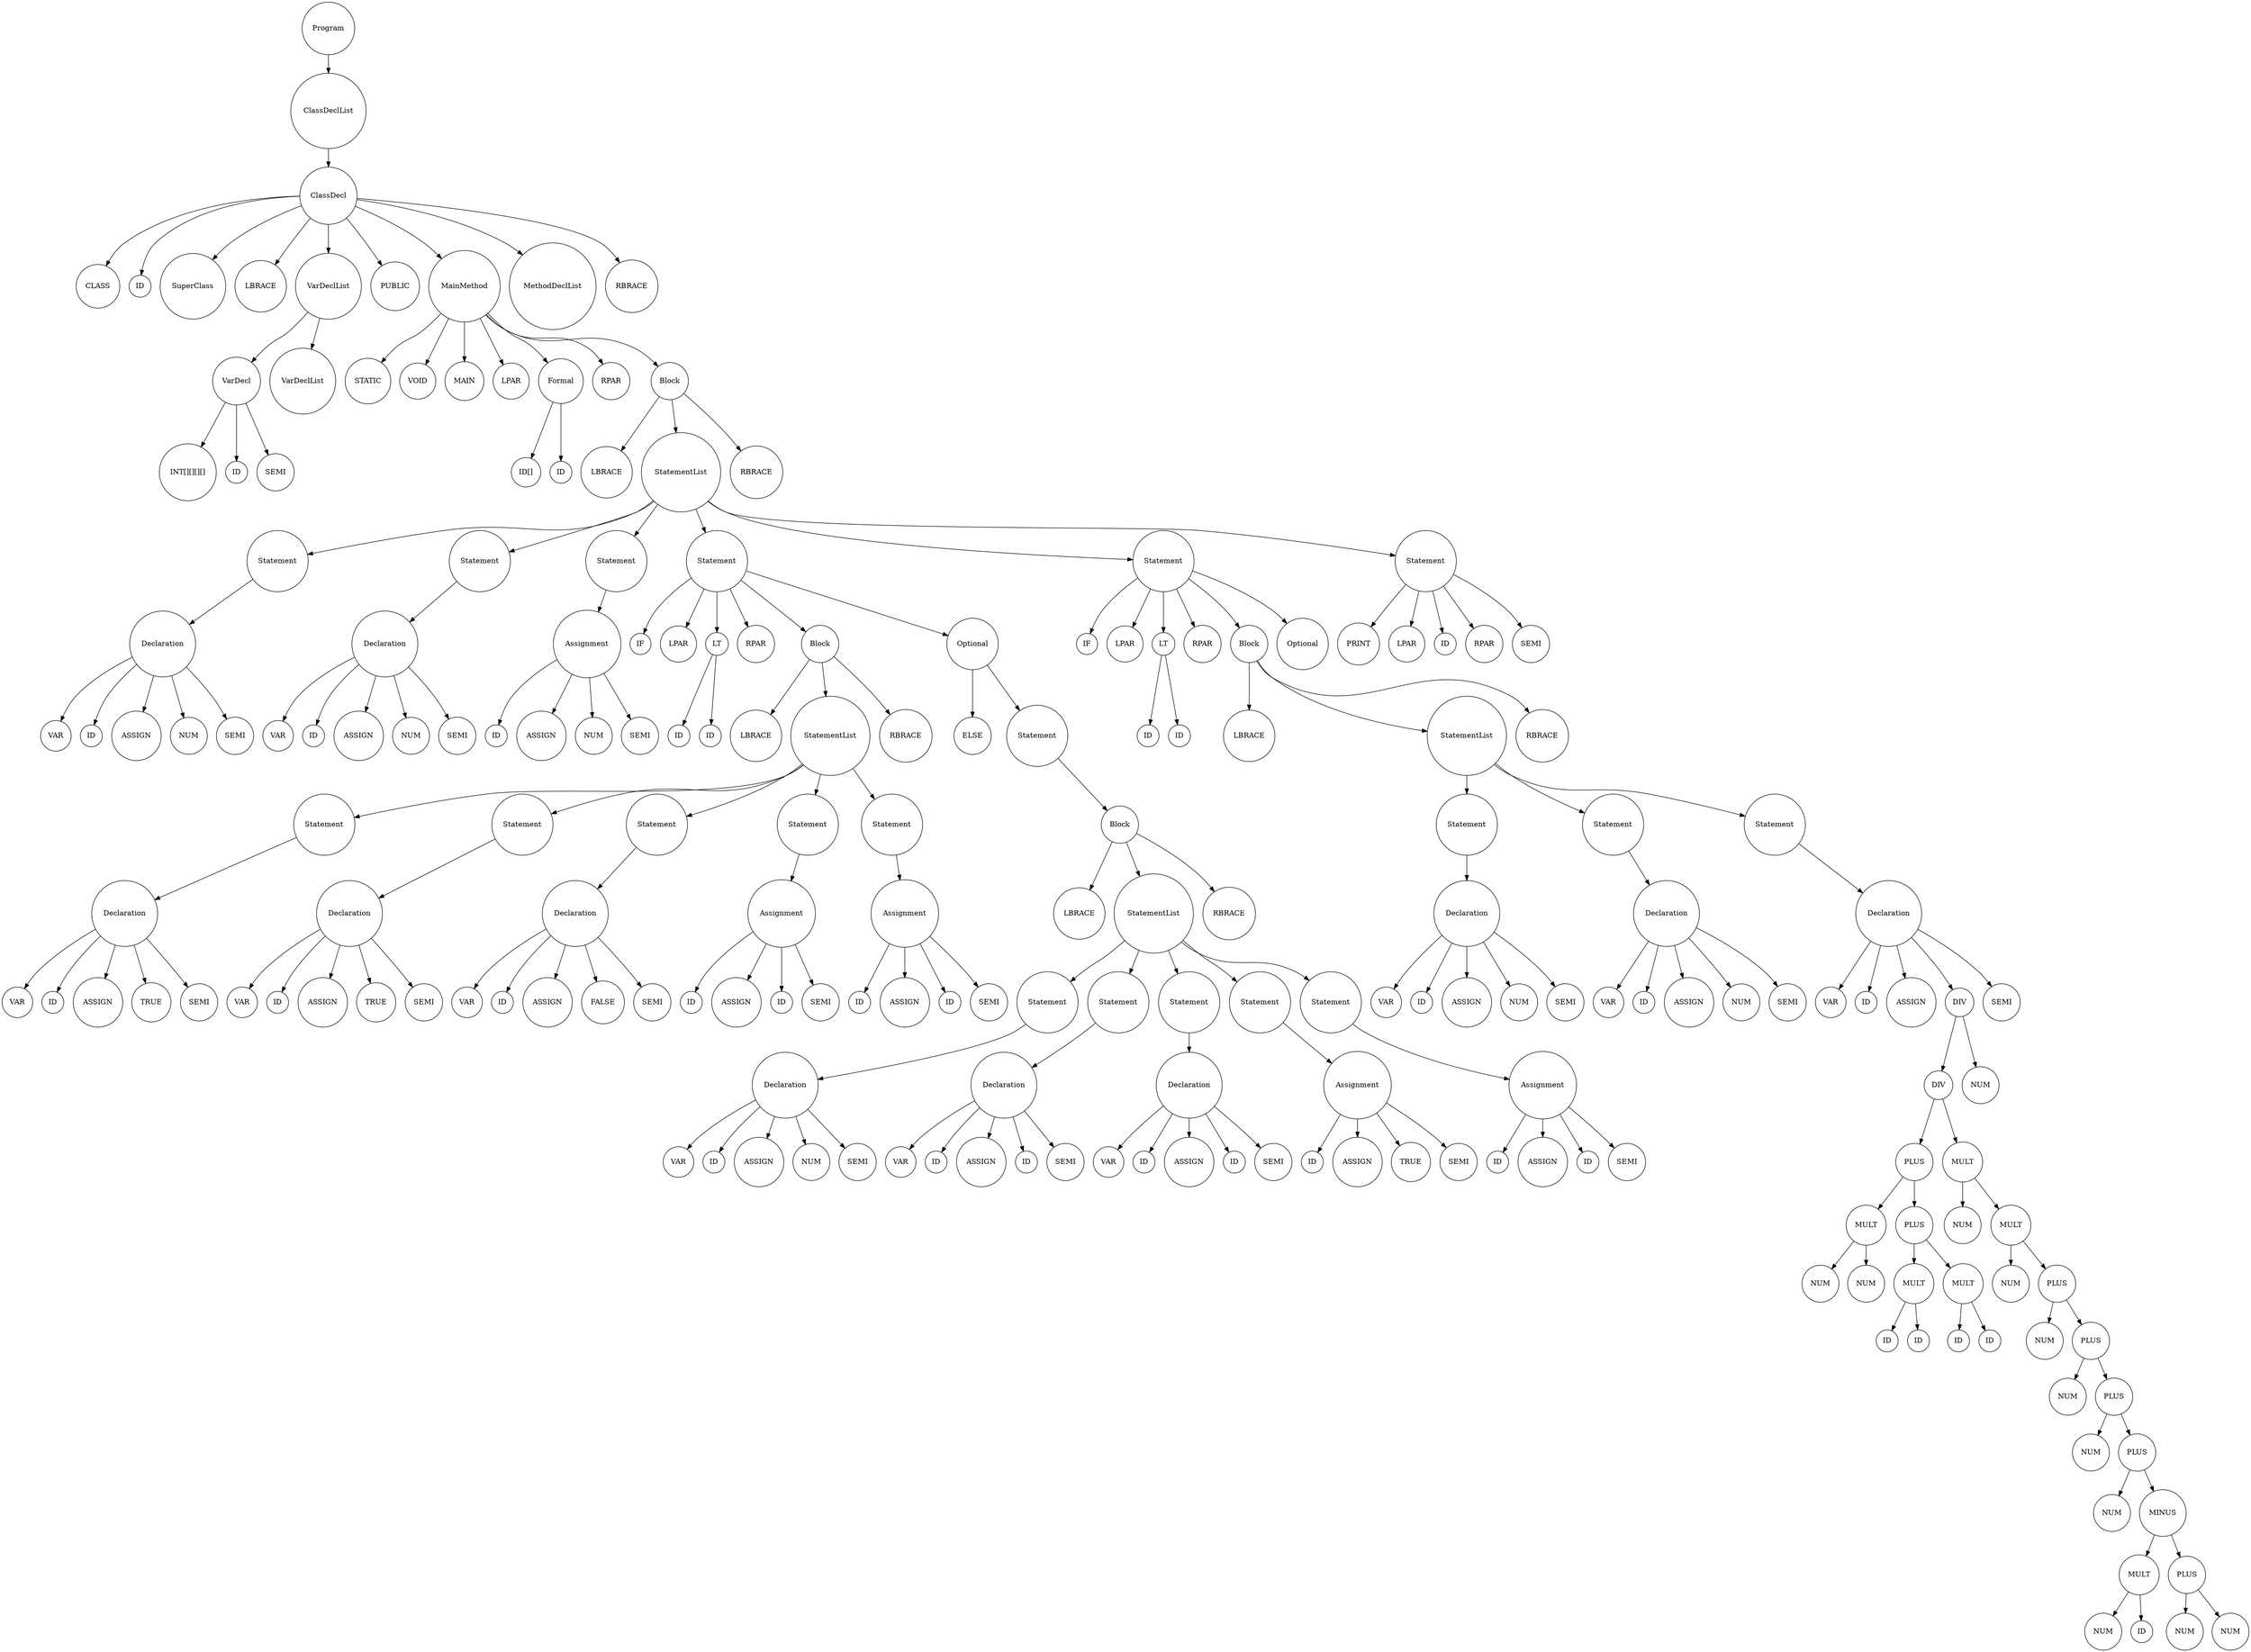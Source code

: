 digraph G {
            rankdir=TB; // Tree-like top-bottom orientation
            node [shape=circle];
              node0 [label="Program"];
  node0_0 [label="ClassDeclList"];
  node0 -> node0_0;
  node0_0_0 [label="ClassDecl"];
  node0_0 -> node0_0_0;
  node0_0_0_0 [label="CLASS"];
  node0_0_0 -> node0_0_0_0;
  node0_0_0_1 [label="ID"];
  node0_0_0 -> node0_0_0_1;
  node0_0_0_2 [label="SuperClass"];
  node0_0_0 -> node0_0_0_2;
  node0_0_0_3 [label="LBRACE"];
  node0_0_0 -> node0_0_0_3;
  node0_0_0_4 [label="VarDeclList"];
  node0_0_0 -> node0_0_0_4;
  node0_0_0_4_0 [label="VarDecl"];
  node0_0_0_4 -> node0_0_0_4_0;
  node0_0_0_4_0_0 [label="INT[][][][]"];
  node0_0_0_4_0 -> node0_0_0_4_0_0;
  node0_0_0_4_0_1 [label="ID"];
  node0_0_0_4_0 -> node0_0_0_4_0_1;
  node0_0_0_4_0_2 [label="SEMI"];
  node0_0_0_4_0 -> node0_0_0_4_0_2;
  node0_0_0_4_1 [label="VarDeclList"];
  node0_0_0_4 -> node0_0_0_4_1;
  node0_0_0_5 [label="PUBLIC"];
  node0_0_0 -> node0_0_0_5;
  node0_0_0_6 [label="MainMethod"];
  node0_0_0 -> node0_0_0_6;
  node0_0_0_6_0 [label="STATIC"];
  node0_0_0_6 -> node0_0_0_6_0;
  node0_0_0_6_1 [label="VOID"];
  node0_0_0_6 -> node0_0_0_6_1;
  node0_0_0_6_2 [label="MAIN"];
  node0_0_0_6 -> node0_0_0_6_2;
  node0_0_0_6_3 [label="LPAR"];
  node0_0_0_6 -> node0_0_0_6_3;
  node0_0_0_6_4 [label="Formal"];
  node0_0_0_6 -> node0_0_0_6_4;
  node0_0_0_6_4_0 [label="ID[]"];
  node0_0_0_6_4 -> node0_0_0_6_4_0;
  node0_0_0_6_4_1 [label="ID"];
  node0_0_0_6_4 -> node0_0_0_6_4_1;
  node0_0_0_6_5 [label="RPAR"];
  node0_0_0_6 -> node0_0_0_6_5;
  node0_0_0_6_6 [label="Block"];
  node0_0_0_6 -> node0_0_0_6_6;
  node0_0_0_6_6_0 [label="LBRACE"];
  node0_0_0_6_6 -> node0_0_0_6_6_0;
  node0_0_0_6_6_1 [label="StatementList"];
  node0_0_0_6_6 -> node0_0_0_6_6_1;
  node0_0_0_6_6_1_0 [label="Statement"];
  node0_0_0_6_6_1 -> node0_0_0_6_6_1_0;
  node0_0_0_6_6_1_0_0 [label="Declaration"];
  node0_0_0_6_6_1_0 -> node0_0_0_6_6_1_0_0;
  node0_0_0_6_6_1_0_0_0 [label="VAR"];
  node0_0_0_6_6_1_0_0 -> node0_0_0_6_6_1_0_0_0;
  node0_0_0_6_6_1_0_0_1 [label="ID"];
  node0_0_0_6_6_1_0_0 -> node0_0_0_6_6_1_0_0_1;
  node0_0_0_6_6_1_0_0_2 [label="ASSIGN"];
  node0_0_0_6_6_1_0_0 -> node0_0_0_6_6_1_0_0_2;
  node0_0_0_6_6_1_0_0_3 [label="NUM"];
  node0_0_0_6_6_1_0_0 -> node0_0_0_6_6_1_0_0_3;
  node0_0_0_6_6_1_0_0_4 [label="SEMI"];
  node0_0_0_6_6_1_0_0 -> node0_0_0_6_6_1_0_0_4;
  node0_0_0_6_6_1_1 [label="Statement"];
  node0_0_0_6_6_1 -> node0_0_0_6_6_1_1;
  node0_0_0_6_6_1_1_0 [label="Declaration"];
  node0_0_0_6_6_1_1 -> node0_0_0_6_6_1_1_0;
  node0_0_0_6_6_1_1_0_0 [label="VAR"];
  node0_0_0_6_6_1_1_0 -> node0_0_0_6_6_1_1_0_0;
  node0_0_0_6_6_1_1_0_1 [label="ID"];
  node0_0_0_6_6_1_1_0 -> node0_0_0_6_6_1_1_0_1;
  node0_0_0_6_6_1_1_0_2 [label="ASSIGN"];
  node0_0_0_6_6_1_1_0 -> node0_0_0_6_6_1_1_0_2;
  node0_0_0_6_6_1_1_0_3 [label="NUM"];
  node0_0_0_6_6_1_1_0 -> node0_0_0_6_6_1_1_0_3;
  node0_0_0_6_6_1_1_0_4 [label="SEMI"];
  node0_0_0_6_6_1_1_0 -> node0_0_0_6_6_1_1_0_4;
  node0_0_0_6_6_1_2 [label="Statement"];
  node0_0_0_6_6_1 -> node0_0_0_6_6_1_2;
  node0_0_0_6_6_1_2_0 [label="Assignment"];
  node0_0_0_6_6_1_2 -> node0_0_0_6_6_1_2_0;
  node0_0_0_6_6_1_2_0_0 [label="ID"];
  node0_0_0_6_6_1_2_0 -> node0_0_0_6_6_1_2_0_0;
  node0_0_0_6_6_1_2_0_1 [label="ASSIGN"];
  node0_0_0_6_6_1_2_0 -> node0_0_0_6_6_1_2_0_1;
  node0_0_0_6_6_1_2_0_2 [label="NUM"];
  node0_0_0_6_6_1_2_0 -> node0_0_0_6_6_1_2_0_2;
  node0_0_0_6_6_1_2_0_3 [label="SEMI"];
  node0_0_0_6_6_1_2_0 -> node0_0_0_6_6_1_2_0_3;
  node0_0_0_6_6_1_3 [label="Statement"];
  node0_0_0_6_6_1 -> node0_0_0_6_6_1_3;
  node0_0_0_6_6_1_3_0 [label="IF"];
  node0_0_0_6_6_1_3 -> node0_0_0_6_6_1_3_0;
  node0_0_0_6_6_1_3_1 [label="LPAR"];
  node0_0_0_6_6_1_3 -> node0_0_0_6_6_1_3_1;
  node0_0_0_6_6_1_3_2 [label="LT"];
  node0_0_0_6_6_1_3 -> node0_0_0_6_6_1_3_2;
  node0_0_0_6_6_1_3_2_0 [label="ID"];
  node0_0_0_6_6_1_3_2 -> node0_0_0_6_6_1_3_2_0;
  node0_0_0_6_6_1_3_2_1 [label="ID"];
  node0_0_0_6_6_1_3_2 -> node0_0_0_6_6_1_3_2_1;
  node0_0_0_6_6_1_3_3 [label="RPAR"];
  node0_0_0_6_6_1_3 -> node0_0_0_6_6_1_3_3;
  node0_0_0_6_6_1_3_4 [label="Block"];
  node0_0_0_6_6_1_3 -> node0_0_0_6_6_1_3_4;
  node0_0_0_6_6_1_3_4_0 [label="LBRACE"];
  node0_0_0_6_6_1_3_4 -> node0_0_0_6_6_1_3_4_0;
  node0_0_0_6_6_1_3_4_1 [label="StatementList"];
  node0_0_0_6_6_1_3_4 -> node0_0_0_6_6_1_3_4_1;
  node0_0_0_6_6_1_3_4_1_0 [label="Statement"];
  node0_0_0_6_6_1_3_4_1 -> node0_0_0_6_6_1_3_4_1_0;
  node0_0_0_6_6_1_3_4_1_0_0 [label="Declaration"];
  node0_0_0_6_6_1_3_4_1_0 -> node0_0_0_6_6_1_3_4_1_0_0;
  node0_0_0_6_6_1_3_4_1_0_0_0 [label="VAR"];
  node0_0_0_6_6_1_3_4_1_0_0 -> node0_0_0_6_6_1_3_4_1_0_0_0;
  node0_0_0_6_6_1_3_4_1_0_0_1 [label="ID"];
  node0_0_0_6_6_1_3_4_1_0_0 -> node0_0_0_6_6_1_3_4_1_0_0_1;
  node0_0_0_6_6_1_3_4_1_0_0_2 [label="ASSIGN"];
  node0_0_0_6_6_1_3_4_1_0_0 -> node0_0_0_6_6_1_3_4_1_0_0_2;
  node0_0_0_6_6_1_3_4_1_0_0_3 [label="TRUE"];
  node0_0_0_6_6_1_3_4_1_0_0 -> node0_0_0_6_6_1_3_4_1_0_0_3;
  node0_0_0_6_6_1_3_4_1_0_0_4 [label="SEMI"];
  node0_0_0_6_6_1_3_4_1_0_0 -> node0_0_0_6_6_1_3_4_1_0_0_4;
  node0_0_0_6_6_1_3_4_1_1 [label="Statement"];
  node0_0_0_6_6_1_3_4_1 -> node0_0_0_6_6_1_3_4_1_1;
  node0_0_0_6_6_1_3_4_1_1_0 [label="Declaration"];
  node0_0_0_6_6_1_3_4_1_1 -> node0_0_0_6_6_1_3_4_1_1_0;
  node0_0_0_6_6_1_3_4_1_1_0_0 [label="VAR"];
  node0_0_0_6_6_1_3_4_1_1_0 -> node0_0_0_6_6_1_3_4_1_1_0_0;
  node0_0_0_6_6_1_3_4_1_1_0_1 [label="ID"];
  node0_0_0_6_6_1_3_4_1_1_0 -> node0_0_0_6_6_1_3_4_1_1_0_1;
  node0_0_0_6_6_1_3_4_1_1_0_2 [label="ASSIGN"];
  node0_0_0_6_6_1_3_4_1_1_0 -> node0_0_0_6_6_1_3_4_1_1_0_2;
  node0_0_0_6_6_1_3_4_1_1_0_3 [label="TRUE"];
  node0_0_0_6_6_1_3_4_1_1_0 -> node0_0_0_6_6_1_3_4_1_1_0_3;
  node0_0_0_6_6_1_3_4_1_1_0_4 [label="SEMI"];
  node0_0_0_6_6_1_3_4_1_1_0 -> node0_0_0_6_6_1_3_4_1_1_0_4;
  node0_0_0_6_6_1_3_4_1_2 [label="Statement"];
  node0_0_0_6_6_1_3_4_1 -> node0_0_0_6_6_1_3_4_1_2;
  node0_0_0_6_6_1_3_4_1_2_0 [label="Declaration"];
  node0_0_0_6_6_1_3_4_1_2 -> node0_0_0_6_6_1_3_4_1_2_0;
  node0_0_0_6_6_1_3_4_1_2_0_0 [label="VAR"];
  node0_0_0_6_6_1_3_4_1_2_0 -> node0_0_0_6_6_1_3_4_1_2_0_0;
  node0_0_0_6_6_1_3_4_1_2_0_1 [label="ID"];
  node0_0_0_6_6_1_3_4_1_2_0 -> node0_0_0_6_6_1_3_4_1_2_0_1;
  node0_0_0_6_6_1_3_4_1_2_0_2 [label="ASSIGN"];
  node0_0_0_6_6_1_3_4_1_2_0 -> node0_0_0_6_6_1_3_4_1_2_0_2;
  node0_0_0_6_6_1_3_4_1_2_0_3 [label="FALSE"];
  node0_0_0_6_6_1_3_4_1_2_0 -> node0_0_0_6_6_1_3_4_1_2_0_3;
  node0_0_0_6_6_1_3_4_1_2_0_4 [label="SEMI"];
  node0_0_0_6_6_1_3_4_1_2_0 -> node0_0_0_6_6_1_3_4_1_2_0_4;
  node0_0_0_6_6_1_3_4_1_3 [label="Statement"];
  node0_0_0_6_6_1_3_4_1 -> node0_0_0_6_6_1_3_4_1_3;
  node0_0_0_6_6_1_3_4_1_3_0 [label="Assignment"];
  node0_0_0_6_6_1_3_4_1_3 -> node0_0_0_6_6_1_3_4_1_3_0;
  node0_0_0_6_6_1_3_4_1_3_0_0 [label="ID"];
  node0_0_0_6_6_1_3_4_1_3_0 -> node0_0_0_6_6_1_3_4_1_3_0_0;
  node0_0_0_6_6_1_3_4_1_3_0_1 [label="ASSIGN"];
  node0_0_0_6_6_1_3_4_1_3_0 -> node0_0_0_6_6_1_3_4_1_3_0_1;
  node0_0_0_6_6_1_3_4_1_3_0_2 [label="ID"];
  node0_0_0_6_6_1_3_4_1_3_0 -> node0_0_0_6_6_1_3_4_1_3_0_2;
  node0_0_0_6_6_1_3_4_1_3_0_3 [label="SEMI"];
  node0_0_0_6_6_1_3_4_1_3_0 -> node0_0_0_6_6_1_3_4_1_3_0_3;
  node0_0_0_6_6_1_3_4_1_4 [label="Statement"];
  node0_0_0_6_6_1_3_4_1 -> node0_0_0_6_6_1_3_4_1_4;
  node0_0_0_6_6_1_3_4_1_4_0 [label="Assignment"];
  node0_0_0_6_6_1_3_4_1_4 -> node0_0_0_6_6_1_3_4_1_4_0;
  node0_0_0_6_6_1_3_4_1_4_0_0 [label="ID"];
  node0_0_0_6_6_1_3_4_1_4_0 -> node0_0_0_6_6_1_3_4_1_4_0_0;
  node0_0_0_6_6_1_3_4_1_4_0_1 [label="ASSIGN"];
  node0_0_0_6_6_1_3_4_1_4_0 -> node0_0_0_6_6_1_3_4_1_4_0_1;
  node0_0_0_6_6_1_3_4_1_4_0_2 [label="ID"];
  node0_0_0_6_6_1_3_4_1_4_0 -> node0_0_0_6_6_1_3_4_1_4_0_2;
  node0_0_0_6_6_1_3_4_1_4_0_3 [label="SEMI"];
  node0_0_0_6_6_1_3_4_1_4_0 -> node0_0_0_6_6_1_3_4_1_4_0_3;
  node0_0_0_6_6_1_3_4_2 [label="RBRACE"];
  node0_0_0_6_6_1_3_4 -> node0_0_0_6_6_1_3_4_2;
  node0_0_0_6_6_1_3_5 [label="Optional"];
  node0_0_0_6_6_1_3 -> node0_0_0_6_6_1_3_5;
  node0_0_0_6_6_1_3_5_0 [label="ELSE"];
  node0_0_0_6_6_1_3_5 -> node0_0_0_6_6_1_3_5_0;
  node0_0_0_6_6_1_3_5_1 [label="Statement"];
  node0_0_0_6_6_1_3_5 -> node0_0_0_6_6_1_3_5_1;
  node0_0_0_6_6_1_3_5_1_0 [label="Block"];
  node0_0_0_6_6_1_3_5_1 -> node0_0_0_6_6_1_3_5_1_0;
  node0_0_0_6_6_1_3_5_1_0_0 [label="LBRACE"];
  node0_0_0_6_6_1_3_5_1_0 -> node0_0_0_6_6_1_3_5_1_0_0;
  node0_0_0_6_6_1_3_5_1_0_1 [label="StatementList"];
  node0_0_0_6_6_1_3_5_1_0 -> node0_0_0_6_6_1_3_5_1_0_1;
  node0_0_0_6_6_1_3_5_1_0_1_0 [label="Statement"];
  node0_0_0_6_6_1_3_5_1_0_1 -> node0_0_0_6_6_1_3_5_1_0_1_0;
  node0_0_0_6_6_1_3_5_1_0_1_0_0 [label="Declaration"];
  node0_0_0_6_6_1_3_5_1_0_1_0 -> node0_0_0_6_6_1_3_5_1_0_1_0_0;
  node0_0_0_6_6_1_3_5_1_0_1_0_0_0 [label="VAR"];
  node0_0_0_6_6_1_3_5_1_0_1_0_0 -> node0_0_0_6_6_1_3_5_1_0_1_0_0_0;
  node0_0_0_6_6_1_3_5_1_0_1_0_0_1 [label="ID"];
  node0_0_0_6_6_1_3_5_1_0_1_0_0 -> node0_0_0_6_6_1_3_5_1_0_1_0_0_1;
  node0_0_0_6_6_1_3_5_1_0_1_0_0_2 [label="ASSIGN"];
  node0_0_0_6_6_1_3_5_1_0_1_0_0 -> node0_0_0_6_6_1_3_5_1_0_1_0_0_2;
  node0_0_0_6_6_1_3_5_1_0_1_0_0_3 [label="NUM"];
  node0_0_0_6_6_1_3_5_1_0_1_0_0 -> node0_0_0_6_6_1_3_5_1_0_1_0_0_3;
  node0_0_0_6_6_1_3_5_1_0_1_0_0_4 [label="SEMI"];
  node0_0_0_6_6_1_3_5_1_0_1_0_0 -> node0_0_0_6_6_1_3_5_1_0_1_0_0_4;
  node0_0_0_6_6_1_3_5_1_0_1_1 [label="Statement"];
  node0_0_0_6_6_1_3_5_1_0_1 -> node0_0_0_6_6_1_3_5_1_0_1_1;
  node0_0_0_6_6_1_3_5_1_0_1_1_0 [label="Declaration"];
  node0_0_0_6_6_1_3_5_1_0_1_1 -> node0_0_0_6_6_1_3_5_1_0_1_1_0;
  node0_0_0_6_6_1_3_5_1_0_1_1_0_0 [label="VAR"];
  node0_0_0_6_6_1_3_5_1_0_1_1_0 -> node0_0_0_6_6_1_3_5_1_0_1_1_0_0;
  node0_0_0_6_6_1_3_5_1_0_1_1_0_1 [label="ID"];
  node0_0_0_6_6_1_3_5_1_0_1_1_0 -> node0_0_0_6_6_1_3_5_1_0_1_1_0_1;
  node0_0_0_6_6_1_3_5_1_0_1_1_0_2 [label="ASSIGN"];
  node0_0_0_6_6_1_3_5_1_0_1_1_0 -> node0_0_0_6_6_1_3_5_1_0_1_1_0_2;
  node0_0_0_6_6_1_3_5_1_0_1_1_0_3 [label="ID"];
  node0_0_0_6_6_1_3_5_1_0_1_1_0 -> node0_0_0_6_6_1_3_5_1_0_1_1_0_3;
  node0_0_0_6_6_1_3_5_1_0_1_1_0_4 [label="SEMI"];
  node0_0_0_6_6_1_3_5_1_0_1_1_0 -> node0_0_0_6_6_1_3_5_1_0_1_1_0_4;
  node0_0_0_6_6_1_3_5_1_0_1_2 [label="Statement"];
  node0_0_0_6_6_1_3_5_1_0_1 -> node0_0_0_6_6_1_3_5_1_0_1_2;
  node0_0_0_6_6_1_3_5_1_0_1_2_0 [label="Declaration"];
  node0_0_0_6_6_1_3_5_1_0_1_2 -> node0_0_0_6_6_1_3_5_1_0_1_2_0;
  node0_0_0_6_6_1_3_5_1_0_1_2_0_0 [label="VAR"];
  node0_0_0_6_6_1_3_5_1_0_1_2_0 -> node0_0_0_6_6_1_3_5_1_0_1_2_0_0;
  node0_0_0_6_6_1_3_5_1_0_1_2_0_1 [label="ID"];
  node0_0_0_6_6_1_3_5_1_0_1_2_0 -> node0_0_0_6_6_1_3_5_1_0_1_2_0_1;
  node0_0_0_6_6_1_3_5_1_0_1_2_0_2 [label="ASSIGN"];
  node0_0_0_6_6_1_3_5_1_0_1_2_0 -> node0_0_0_6_6_1_3_5_1_0_1_2_0_2;
  node0_0_0_6_6_1_3_5_1_0_1_2_0_3 [label="ID"];
  node0_0_0_6_6_1_3_5_1_0_1_2_0 -> node0_0_0_6_6_1_3_5_1_0_1_2_0_3;
  node0_0_0_6_6_1_3_5_1_0_1_2_0_4 [label="SEMI"];
  node0_0_0_6_6_1_3_5_1_0_1_2_0 -> node0_0_0_6_6_1_3_5_1_0_1_2_0_4;
  node0_0_0_6_6_1_3_5_1_0_1_3 [label="Statement"];
  node0_0_0_6_6_1_3_5_1_0_1 -> node0_0_0_6_6_1_3_5_1_0_1_3;
  node0_0_0_6_6_1_3_5_1_0_1_3_0 [label="Assignment"];
  node0_0_0_6_6_1_3_5_1_0_1_3 -> node0_0_0_6_6_1_3_5_1_0_1_3_0;
  node0_0_0_6_6_1_3_5_1_0_1_3_0_0 [label="ID"];
  node0_0_0_6_6_1_3_5_1_0_1_3_0 -> node0_0_0_6_6_1_3_5_1_0_1_3_0_0;
  node0_0_0_6_6_1_3_5_1_0_1_3_0_1 [label="ASSIGN"];
  node0_0_0_6_6_1_3_5_1_0_1_3_0 -> node0_0_0_6_6_1_3_5_1_0_1_3_0_1;
  node0_0_0_6_6_1_3_5_1_0_1_3_0_2 [label="TRUE"];
  node0_0_0_6_6_1_3_5_1_0_1_3_0 -> node0_0_0_6_6_1_3_5_1_0_1_3_0_2;
  node0_0_0_6_6_1_3_5_1_0_1_3_0_3 [label="SEMI"];
  node0_0_0_6_6_1_3_5_1_0_1_3_0 -> node0_0_0_6_6_1_3_5_1_0_1_3_0_3;
  node0_0_0_6_6_1_3_5_1_0_1_4 [label="Statement"];
  node0_0_0_6_6_1_3_5_1_0_1 -> node0_0_0_6_6_1_3_5_1_0_1_4;
  node0_0_0_6_6_1_3_5_1_0_1_4_0 [label="Assignment"];
  node0_0_0_6_6_1_3_5_1_0_1_4 -> node0_0_0_6_6_1_3_5_1_0_1_4_0;
  node0_0_0_6_6_1_3_5_1_0_1_4_0_0 [label="ID"];
  node0_0_0_6_6_1_3_5_1_0_1_4_0 -> node0_0_0_6_6_1_3_5_1_0_1_4_0_0;
  node0_0_0_6_6_1_3_5_1_0_1_4_0_1 [label="ASSIGN"];
  node0_0_0_6_6_1_3_5_1_0_1_4_0 -> node0_0_0_6_6_1_3_5_1_0_1_4_0_1;
  node0_0_0_6_6_1_3_5_1_0_1_4_0_2 [label="ID"];
  node0_0_0_6_6_1_3_5_1_0_1_4_0 -> node0_0_0_6_6_1_3_5_1_0_1_4_0_2;
  node0_0_0_6_6_1_3_5_1_0_1_4_0_3 [label="SEMI"];
  node0_0_0_6_6_1_3_5_1_0_1_4_0 -> node0_0_0_6_6_1_3_5_1_0_1_4_0_3;
  node0_0_0_6_6_1_3_5_1_0_2 [label="RBRACE"];
  node0_0_0_6_6_1_3_5_1_0 -> node0_0_0_6_6_1_3_5_1_0_2;
  node0_0_0_6_6_1_4 [label="Statement"];
  node0_0_0_6_6_1 -> node0_0_0_6_6_1_4;
  node0_0_0_6_6_1_4_0 [label="IF"];
  node0_0_0_6_6_1_4 -> node0_0_0_6_6_1_4_0;
  node0_0_0_6_6_1_4_1 [label="LPAR"];
  node0_0_0_6_6_1_4 -> node0_0_0_6_6_1_4_1;
  node0_0_0_6_6_1_4_2 [label="LT"];
  node0_0_0_6_6_1_4 -> node0_0_0_6_6_1_4_2;
  node0_0_0_6_6_1_4_2_0 [label="ID"];
  node0_0_0_6_6_1_4_2 -> node0_0_0_6_6_1_4_2_0;
  node0_0_0_6_6_1_4_2_1 [label="ID"];
  node0_0_0_6_6_1_4_2 -> node0_0_0_6_6_1_4_2_1;
  node0_0_0_6_6_1_4_3 [label="RPAR"];
  node0_0_0_6_6_1_4 -> node0_0_0_6_6_1_4_3;
  node0_0_0_6_6_1_4_4 [label="Block"];
  node0_0_0_6_6_1_4 -> node0_0_0_6_6_1_4_4;
  node0_0_0_6_6_1_4_4_0 [label="LBRACE"];
  node0_0_0_6_6_1_4_4 -> node0_0_0_6_6_1_4_4_0;
  node0_0_0_6_6_1_4_4_1 [label="StatementList"];
  node0_0_0_6_6_1_4_4 -> node0_0_0_6_6_1_4_4_1;
  node0_0_0_6_6_1_4_4_1_0 [label="Statement"];
  node0_0_0_6_6_1_4_4_1 -> node0_0_0_6_6_1_4_4_1_0;
  node0_0_0_6_6_1_4_4_1_0_0 [label="Declaration"];
  node0_0_0_6_6_1_4_4_1_0 -> node0_0_0_6_6_1_4_4_1_0_0;
  node0_0_0_6_6_1_4_4_1_0_0_0 [label="VAR"];
  node0_0_0_6_6_1_4_4_1_0_0 -> node0_0_0_6_6_1_4_4_1_0_0_0;
  node0_0_0_6_6_1_4_4_1_0_0_1 [label="ID"];
  node0_0_0_6_6_1_4_4_1_0_0 -> node0_0_0_6_6_1_4_4_1_0_0_1;
  node0_0_0_6_6_1_4_4_1_0_0_2 [label="ASSIGN"];
  node0_0_0_6_6_1_4_4_1_0_0 -> node0_0_0_6_6_1_4_4_1_0_0_2;
  node0_0_0_6_6_1_4_4_1_0_0_3 [label="NUM"];
  node0_0_0_6_6_1_4_4_1_0_0 -> node0_0_0_6_6_1_4_4_1_0_0_3;
  node0_0_0_6_6_1_4_4_1_0_0_4 [label="SEMI"];
  node0_0_0_6_6_1_4_4_1_0_0 -> node0_0_0_6_6_1_4_4_1_0_0_4;
  node0_0_0_6_6_1_4_4_1_1 [label="Statement"];
  node0_0_0_6_6_1_4_4_1 -> node0_0_0_6_6_1_4_4_1_1;
  node0_0_0_6_6_1_4_4_1_1_0 [label="Declaration"];
  node0_0_0_6_6_1_4_4_1_1 -> node0_0_0_6_6_1_4_4_1_1_0;
  node0_0_0_6_6_1_4_4_1_1_0_0 [label="VAR"];
  node0_0_0_6_6_1_4_4_1_1_0 -> node0_0_0_6_6_1_4_4_1_1_0_0;
  node0_0_0_6_6_1_4_4_1_1_0_1 [label="ID"];
  node0_0_0_6_6_1_4_4_1_1_0 -> node0_0_0_6_6_1_4_4_1_1_0_1;
  node0_0_0_6_6_1_4_4_1_1_0_2 [label="ASSIGN"];
  node0_0_0_6_6_1_4_4_1_1_0 -> node0_0_0_6_6_1_4_4_1_1_0_2;
  node0_0_0_6_6_1_4_4_1_1_0_3 [label="NUM"];
  node0_0_0_6_6_1_4_4_1_1_0 -> node0_0_0_6_6_1_4_4_1_1_0_3;
  node0_0_0_6_6_1_4_4_1_1_0_4 [label="SEMI"];
  node0_0_0_6_6_1_4_4_1_1_0 -> node0_0_0_6_6_1_4_4_1_1_0_4;
  node0_0_0_6_6_1_4_4_1_2 [label="Statement"];
  node0_0_0_6_6_1_4_4_1 -> node0_0_0_6_6_1_4_4_1_2;
  node0_0_0_6_6_1_4_4_1_2_0 [label="Declaration"];
  node0_0_0_6_6_1_4_4_1_2 -> node0_0_0_6_6_1_4_4_1_2_0;
  node0_0_0_6_6_1_4_4_1_2_0_0 [label="VAR"];
  node0_0_0_6_6_1_4_4_1_2_0 -> node0_0_0_6_6_1_4_4_1_2_0_0;
  node0_0_0_6_6_1_4_4_1_2_0_1 [label="ID"];
  node0_0_0_6_6_1_4_4_1_2_0 -> node0_0_0_6_6_1_4_4_1_2_0_1;
  node0_0_0_6_6_1_4_4_1_2_0_2 [label="ASSIGN"];
  node0_0_0_6_6_1_4_4_1_2_0 -> node0_0_0_6_6_1_4_4_1_2_0_2;
  node0_0_0_6_6_1_4_4_1_2_0_3 [label="DIV"];
  node0_0_0_6_6_1_4_4_1_2_0 -> node0_0_0_6_6_1_4_4_1_2_0_3;
  node0_0_0_6_6_1_4_4_1_2_0_3_0 [label="DIV"];
  node0_0_0_6_6_1_4_4_1_2_0_3 -> node0_0_0_6_6_1_4_4_1_2_0_3_0;
  node0_0_0_6_6_1_4_4_1_2_0_3_0_0 [label="PLUS"];
  node0_0_0_6_6_1_4_4_1_2_0_3_0 -> node0_0_0_6_6_1_4_4_1_2_0_3_0_0;
  node0_0_0_6_6_1_4_4_1_2_0_3_0_0_0 [label="MULT"];
  node0_0_0_6_6_1_4_4_1_2_0_3_0_0 -> node0_0_0_6_6_1_4_4_1_2_0_3_0_0_0;
  node0_0_0_6_6_1_4_4_1_2_0_3_0_0_0_0 [label="NUM"];
  node0_0_0_6_6_1_4_4_1_2_0_3_0_0_0 -> node0_0_0_6_6_1_4_4_1_2_0_3_0_0_0_0;
  node0_0_0_6_6_1_4_4_1_2_0_3_0_0_0_1 [label="NUM"];
  node0_0_0_6_6_1_4_4_1_2_0_3_0_0_0 -> node0_0_0_6_6_1_4_4_1_2_0_3_0_0_0_1;
  node0_0_0_6_6_1_4_4_1_2_0_3_0_0_1 [label="PLUS"];
  node0_0_0_6_6_1_4_4_1_2_0_3_0_0 -> node0_0_0_6_6_1_4_4_1_2_0_3_0_0_1;
  node0_0_0_6_6_1_4_4_1_2_0_3_0_0_1_0 [label="MULT"];
  node0_0_0_6_6_1_4_4_1_2_0_3_0_0_1 -> node0_0_0_6_6_1_4_4_1_2_0_3_0_0_1_0;
  node0_0_0_6_6_1_4_4_1_2_0_3_0_0_1_0_0 [label="ID"];
  node0_0_0_6_6_1_4_4_1_2_0_3_0_0_1_0 -> node0_0_0_6_6_1_4_4_1_2_0_3_0_0_1_0_0;
  node0_0_0_6_6_1_4_4_1_2_0_3_0_0_1_0_1 [label="ID"];
  node0_0_0_6_6_1_4_4_1_2_0_3_0_0_1_0 -> node0_0_0_6_6_1_4_4_1_2_0_3_0_0_1_0_1;
  node0_0_0_6_6_1_4_4_1_2_0_3_0_0_1_1 [label="MULT"];
  node0_0_0_6_6_1_4_4_1_2_0_3_0_0_1 -> node0_0_0_6_6_1_4_4_1_2_0_3_0_0_1_1;
  node0_0_0_6_6_1_4_4_1_2_0_3_0_0_1_1_0 [label="ID"];
  node0_0_0_6_6_1_4_4_1_2_0_3_0_0_1_1 -> node0_0_0_6_6_1_4_4_1_2_0_3_0_0_1_1_0;
  node0_0_0_6_6_1_4_4_1_2_0_3_0_0_1_1_1 [label="ID"];
  node0_0_0_6_6_1_4_4_1_2_0_3_0_0_1_1 -> node0_0_0_6_6_1_4_4_1_2_0_3_0_0_1_1_1;
  node0_0_0_6_6_1_4_4_1_2_0_3_0_1 [label="MULT"];
  node0_0_0_6_6_1_4_4_1_2_0_3_0 -> node0_0_0_6_6_1_4_4_1_2_0_3_0_1;
  node0_0_0_6_6_1_4_4_1_2_0_3_0_1_0 [label="NUM"];
  node0_0_0_6_6_1_4_4_1_2_0_3_0_1 -> node0_0_0_6_6_1_4_4_1_2_0_3_0_1_0;
  node0_0_0_6_6_1_4_4_1_2_0_3_0_1_1 [label="MULT"];
  node0_0_0_6_6_1_4_4_1_2_0_3_0_1 -> node0_0_0_6_6_1_4_4_1_2_0_3_0_1_1;
  node0_0_0_6_6_1_4_4_1_2_0_3_0_1_1_0 [label="NUM"];
  node0_0_0_6_6_1_4_4_1_2_0_3_0_1_1 -> node0_0_0_6_6_1_4_4_1_2_0_3_0_1_1_0;
  node0_0_0_6_6_1_4_4_1_2_0_3_0_1_1_1 [label="PLUS"];
  node0_0_0_6_6_1_4_4_1_2_0_3_0_1_1 -> node0_0_0_6_6_1_4_4_1_2_0_3_0_1_1_1;
  node0_0_0_6_6_1_4_4_1_2_0_3_0_1_1_1_0 [label="NUM"];
  node0_0_0_6_6_1_4_4_1_2_0_3_0_1_1_1 -> node0_0_0_6_6_1_4_4_1_2_0_3_0_1_1_1_0;
  node0_0_0_6_6_1_4_4_1_2_0_3_0_1_1_1_1 [label="PLUS"];
  node0_0_0_6_6_1_4_4_1_2_0_3_0_1_1_1 -> node0_0_0_6_6_1_4_4_1_2_0_3_0_1_1_1_1;
  node0_0_0_6_6_1_4_4_1_2_0_3_0_1_1_1_1_0 [label="NUM"];
  node0_0_0_6_6_1_4_4_1_2_0_3_0_1_1_1_1 -> node0_0_0_6_6_1_4_4_1_2_0_3_0_1_1_1_1_0;
  node0_0_0_6_6_1_4_4_1_2_0_3_0_1_1_1_1_1 [label="PLUS"];
  node0_0_0_6_6_1_4_4_1_2_0_3_0_1_1_1_1 -> node0_0_0_6_6_1_4_4_1_2_0_3_0_1_1_1_1_1;
  node0_0_0_6_6_1_4_4_1_2_0_3_0_1_1_1_1_1_0 [label="NUM"];
  node0_0_0_6_6_1_4_4_1_2_0_3_0_1_1_1_1_1 -> node0_0_0_6_6_1_4_4_1_2_0_3_0_1_1_1_1_1_0;
  node0_0_0_6_6_1_4_4_1_2_0_3_0_1_1_1_1_1_1 [label="PLUS"];
  node0_0_0_6_6_1_4_4_1_2_0_3_0_1_1_1_1_1 -> node0_0_0_6_6_1_4_4_1_2_0_3_0_1_1_1_1_1_1;
  node0_0_0_6_6_1_4_4_1_2_0_3_0_1_1_1_1_1_1_0 [label="NUM"];
  node0_0_0_6_6_1_4_4_1_2_0_3_0_1_1_1_1_1_1 -> node0_0_0_6_6_1_4_4_1_2_0_3_0_1_1_1_1_1_1_0;
  node0_0_0_6_6_1_4_4_1_2_0_3_0_1_1_1_1_1_1_1 [label="MINUS"];
  node0_0_0_6_6_1_4_4_1_2_0_3_0_1_1_1_1_1_1 -> node0_0_0_6_6_1_4_4_1_2_0_3_0_1_1_1_1_1_1_1;
  node0_0_0_6_6_1_4_4_1_2_0_3_0_1_1_1_1_1_1_1_0 [label="MULT"];
  node0_0_0_6_6_1_4_4_1_2_0_3_0_1_1_1_1_1_1_1 -> node0_0_0_6_6_1_4_4_1_2_0_3_0_1_1_1_1_1_1_1_0;
  node0_0_0_6_6_1_4_4_1_2_0_3_0_1_1_1_1_1_1_1_0_0 [label="NUM"];
  node0_0_0_6_6_1_4_4_1_2_0_3_0_1_1_1_1_1_1_1_0 -> node0_0_0_6_6_1_4_4_1_2_0_3_0_1_1_1_1_1_1_1_0_0;
  node0_0_0_6_6_1_4_4_1_2_0_3_0_1_1_1_1_1_1_1_0_1 [label="ID"];
  node0_0_0_6_6_1_4_4_1_2_0_3_0_1_1_1_1_1_1_1_0 -> node0_0_0_6_6_1_4_4_1_2_0_3_0_1_1_1_1_1_1_1_0_1;
  node0_0_0_6_6_1_4_4_1_2_0_3_0_1_1_1_1_1_1_1_1 [label="PLUS"];
  node0_0_0_6_6_1_4_4_1_2_0_3_0_1_1_1_1_1_1_1 -> node0_0_0_6_6_1_4_4_1_2_0_3_0_1_1_1_1_1_1_1_1;
  node0_0_0_6_6_1_4_4_1_2_0_3_0_1_1_1_1_1_1_1_1_0 [label="NUM"];
  node0_0_0_6_6_1_4_4_1_2_0_3_0_1_1_1_1_1_1_1_1 -> node0_0_0_6_6_1_4_4_1_2_0_3_0_1_1_1_1_1_1_1_1_0;
  node0_0_0_6_6_1_4_4_1_2_0_3_0_1_1_1_1_1_1_1_1_1 [label="NUM"];
  node0_0_0_6_6_1_4_4_1_2_0_3_0_1_1_1_1_1_1_1_1 -> node0_0_0_6_6_1_4_4_1_2_0_3_0_1_1_1_1_1_1_1_1_1;
  node0_0_0_6_6_1_4_4_1_2_0_3_1 [label="NUM"];
  node0_0_0_6_6_1_4_4_1_2_0_3 -> node0_0_0_6_6_1_4_4_1_2_0_3_1;
  node0_0_0_6_6_1_4_4_1_2_0_4 [label="SEMI"];
  node0_0_0_6_6_1_4_4_1_2_0 -> node0_0_0_6_6_1_4_4_1_2_0_4;
  node0_0_0_6_6_1_4_4_2 [label="RBRACE"];
  node0_0_0_6_6_1_4_4 -> node0_0_0_6_6_1_4_4_2;
  node0_0_0_6_6_1_4_5 [label="Optional"];
  node0_0_0_6_6_1_4 -> node0_0_0_6_6_1_4_5;
  node0_0_0_6_6_1_5 [label="Statement"];
  node0_0_0_6_6_1 -> node0_0_0_6_6_1_5;
  node0_0_0_6_6_1_5_0 [label="PRINT"];
  node0_0_0_6_6_1_5 -> node0_0_0_6_6_1_5_0;
  node0_0_0_6_6_1_5_1 [label="LPAR"];
  node0_0_0_6_6_1_5 -> node0_0_0_6_6_1_5_1;
  node0_0_0_6_6_1_5_2 [label="ID"];
  node0_0_0_6_6_1_5 -> node0_0_0_6_6_1_5_2;
  node0_0_0_6_6_1_5_3 [label="RPAR"];
  node0_0_0_6_6_1_5 -> node0_0_0_6_6_1_5_3;
  node0_0_0_6_6_1_5_4 [label="SEMI"];
  node0_0_0_6_6_1_5 -> node0_0_0_6_6_1_5_4;
  node0_0_0_6_6_2 [label="RBRACE"];
  node0_0_0_6_6 -> node0_0_0_6_6_2;
  node0_0_0_7 [label="MethodDeclList"];
  node0_0_0 -> node0_0_0_7;
  node0_0_0_8 [label="RBRACE"];
  node0_0_0 -> node0_0_0_8;
        }